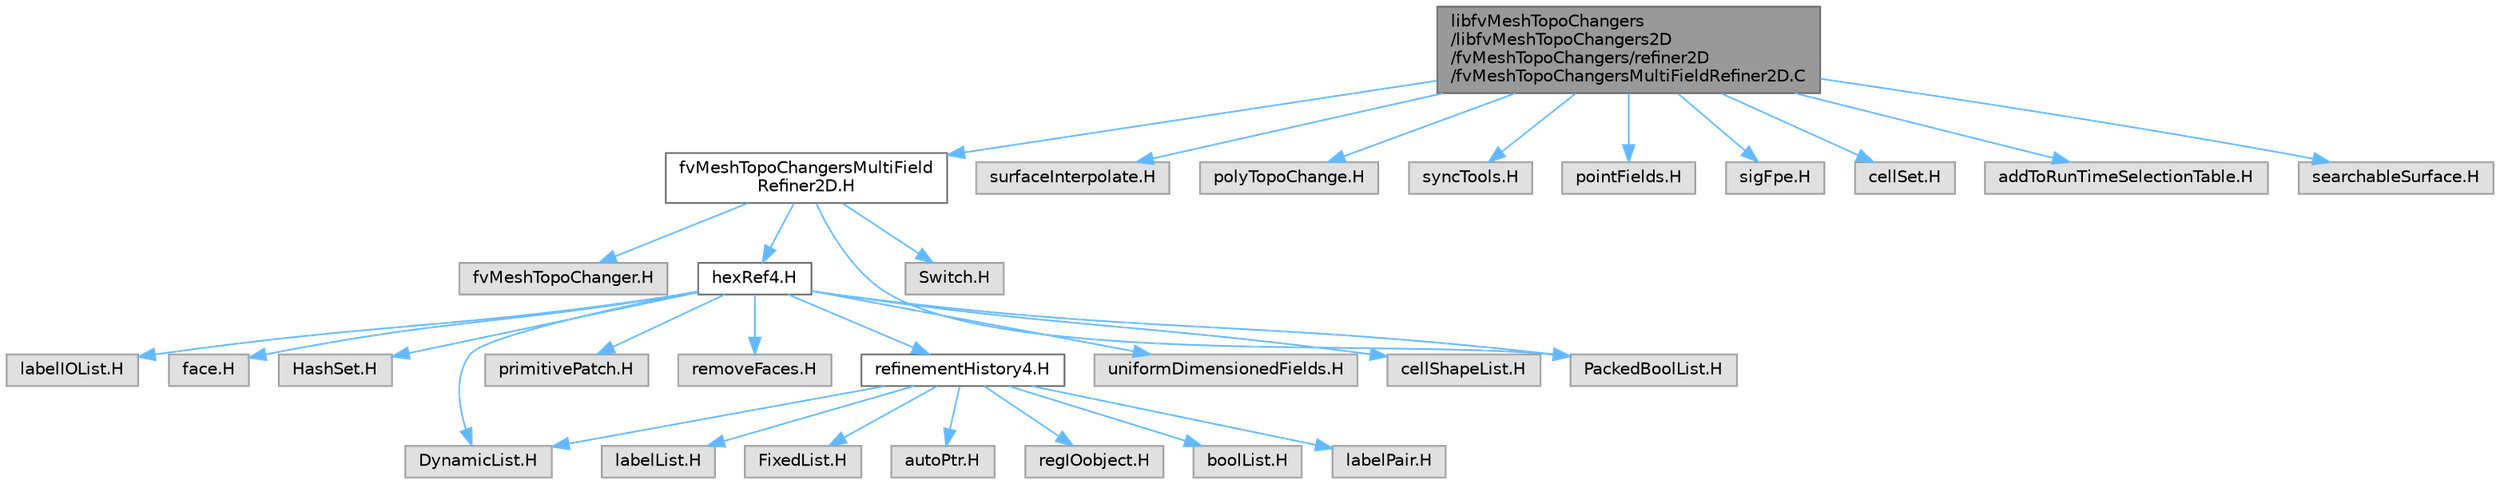 digraph "libfvMeshTopoChangers/libfvMeshTopoChangers2D/fvMeshTopoChangers/refiner2D/fvMeshTopoChangersMultiFieldRefiner2D.C"
{
 // LATEX_PDF_SIZE
  bgcolor="transparent";
  edge [fontname=Helvetica,fontsize=10,labelfontname=Helvetica,labelfontsize=10];
  node [fontname=Helvetica,fontsize=10,shape=box,height=0.2,width=0.4];
  Node1 [id="Node000001",label="libfvMeshTopoChangers\l/libfvMeshTopoChangers2D\l/fvMeshTopoChangers/refiner2D\l/fvMeshTopoChangersMultiFieldRefiner2D.C",height=0.2,width=0.4,color="gray40", fillcolor="grey60", style="filled", fontcolor="black",tooltip=" "];
  Node1 -> Node2 [id="edge1_Node000001_Node000002",color="steelblue1",style="solid",tooltip=" "];
  Node2 [id="Node000002",label="fvMeshTopoChangersMultiField\lRefiner2D.H",height=0.2,width=0.4,color="grey40", fillcolor="white", style="filled",URL="$fvMeshTopoChangersMultiFieldRefiner2D_8H.html",tooltip=" "];
  Node2 -> Node3 [id="edge2_Node000002_Node000003",color="steelblue1",style="solid",tooltip=" "];
  Node3 [id="Node000003",label="fvMeshTopoChanger.H",height=0.2,width=0.4,color="grey60", fillcolor="#E0E0E0", style="filled",tooltip=" "];
  Node2 -> Node4 [id="edge3_Node000002_Node000004",color="steelblue1",style="solid",tooltip=" "];
  Node4 [id="Node000004",label="hexRef4.H",height=0.2,width=0.4,color="grey40", fillcolor="white", style="filled",URL="$hexRef4_8H.html",tooltip=" "];
  Node4 -> Node5 [id="edge4_Node000004_Node000005",color="steelblue1",style="solid",tooltip=" "];
  Node5 [id="Node000005",label="labelIOList.H",height=0.2,width=0.4,color="grey60", fillcolor="#E0E0E0", style="filled",tooltip=" "];
  Node4 -> Node6 [id="edge5_Node000004_Node000006",color="steelblue1",style="solid",tooltip=" "];
  Node6 [id="Node000006",label="face.H",height=0.2,width=0.4,color="grey60", fillcolor="#E0E0E0", style="filled",tooltip=" "];
  Node4 -> Node7 [id="edge6_Node000004_Node000007",color="steelblue1",style="solid",tooltip=" "];
  Node7 [id="Node000007",label="HashSet.H",height=0.2,width=0.4,color="grey60", fillcolor="#E0E0E0", style="filled",tooltip=" "];
  Node4 -> Node8 [id="edge7_Node000004_Node000008",color="steelblue1",style="solid",tooltip=" "];
  Node8 [id="Node000008",label="DynamicList.H",height=0.2,width=0.4,color="grey60", fillcolor="#E0E0E0", style="filled",tooltip=" "];
  Node4 -> Node9 [id="edge8_Node000004_Node000009",color="steelblue1",style="solid",tooltip=" "];
  Node9 [id="Node000009",label="primitivePatch.H",height=0.2,width=0.4,color="grey60", fillcolor="#E0E0E0", style="filled",tooltip=" "];
  Node4 -> Node10 [id="edge9_Node000004_Node000010",color="steelblue1",style="solid",tooltip=" "];
  Node10 [id="Node000010",label="removeFaces.H",height=0.2,width=0.4,color="grey60", fillcolor="#E0E0E0", style="filled",tooltip=" "];
  Node4 -> Node11 [id="edge10_Node000004_Node000011",color="steelblue1",style="solid",tooltip=" "];
  Node11 [id="Node000011",label="refinementHistory4.H",height=0.2,width=0.4,color="grey40", fillcolor="white", style="filled",URL="$refinementHistory4_8H.html",tooltip=" "];
  Node11 -> Node8 [id="edge11_Node000011_Node000008",color="steelblue1",style="solid",tooltip=" "];
  Node11 -> Node12 [id="edge12_Node000011_Node000012",color="steelblue1",style="solid",tooltip=" "];
  Node12 [id="Node000012",label="labelList.H",height=0.2,width=0.4,color="grey60", fillcolor="#E0E0E0", style="filled",tooltip=" "];
  Node11 -> Node13 [id="edge13_Node000011_Node000013",color="steelblue1",style="solid",tooltip=" "];
  Node13 [id="Node000013",label="FixedList.H",height=0.2,width=0.4,color="grey60", fillcolor="#E0E0E0", style="filled",tooltip=" "];
  Node11 -> Node14 [id="edge14_Node000011_Node000014",color="steelblue1",style="solid",tooltip=" "];
  Node14 [id="Node000014",label="autoPtr.H",height=0.2,width=0.4,color="grey60", fillcolor="#E0E0E0", style="filled",tooltip=" "];
  Node11 -> Node15 [id="edge15_Node000011_Node000015",color="steelblue1",style="solid",tooltip=" "];
  Node15 [id="Node000015",label="regIOobject.H",height=0.2,width=0.4,color="grey60", fillcolor="#E0E0E0", style="filled",tooltip=" "];
  Node11 -> Node16 [id="edge16_Node000011_Node000016",color="steelblue1",style="solid",tooltip=" "];
  Node16 [id="Node000016",label="boolList.H",height=0.2,width=0.4,color="grey60", fillcolor="#E0E0E0", style="filled",tooltip=" "];
  Node11 -> Node17 [id="edge17_Node000011_Node000017",color="steelblue1",style="solid",tooltip=" "];
  Node17 [id="Node000017",label="labelPair.H",height=0.2,width=0.4,color="grey60", fillcolor="#E0E0E0", style="filled",tooltip=" "];
  Node4 -> Node18 [id="edge18_Node000004_Node000018",color="steelblue1",style="solid",tooltip=" "];
  Node18 [id="Node000018",label="PackedBoolList.H",height=0.2,width=0.4,color="grey60", fillcolor="#E0E0E0", style="filled",tooltip=" "];
  Node4 -> Node19 [id="edge19_Node000004_Node000019",color="steelblue1",style="solid",tooltip=" "];
  Node19 [id="Node000019",label="uniformDimensionedFields.H",height=0.2,width=0.4,color="grey60", fillcolor="#E0E0E0", style="filled",tooltip=" "];
  Node4 -> Node20 [id="edge20_Node000004_Node000020",color="steelblue1",style="solid",tooltip=" "];
  Node20 [id="Node000020",label="cellShapeList.H",height=0.2,width=0.4,color="grey60", fillcolor="#E0E0E0", style="filled",tooltip=" "];
  Node2 -> Node18 [id="edge21_Node000002_Node000018",color="steelblue1",style="solid",tooltip=" "];
  Node2 -> Node21 [id="edge22_Node000002_Node000021",color="steelblue1",style="solid",tooltip=" "];
  Node21 [id="Node000021",label="Switch.H",height=0.2,width=0.4,color="grey60", fillcolor="#E0E0E0", style="filled",tooltip=" "];
  Node1 -> Node22 [id="edge23_Node000001_Node000022",color="steelblue1",style="solid",tooltip=" "];
  Node22 [id="Node000022",label="surfaceInterpolate.H",height=0.2,width=0.4,color="grey60", fillcolor="#E0E0E0", style="filled",tooltip=" "];
  Node1 -> Node23 [id="edge24_Node000001_Node000023",color="steelblue1",style="solid",tooltip=" "];
  Node23 [id="Node000023",label="polyTopoChange.H",height=0.2,width=0.4,color="grey60", fillcolor="#E0E0E0", style="filled",tooltip=" "];
  Node1 -> Node24 [id="edge25_Node000001_Node000024",color="steelblue1",style="solid",tooltip=" "];
  Node24 [id="Node000024",label="syncTools.H",height=0.2,width=0.4,color="grey60", fillcolor="#E0E0E0", style="filled",tooltip=" "];
  Node1 -> Node25 [id="edge26_Node000001_Node000025",color="steelblue1",style="solid",tooltip=" "];
  Node25 [id="Node000025",label="pointFields.H",height=0.2,width=0.4,color="grey60", fillcolor="#E0E0E0", style="filled",tooltip=" "];
  Node1 -> Node26 [id="edge27_Node000001_Node000026",color="steelblue1",style="solid",tooltip=" "];
  Node26 [id="Node000026",label="sigFpe.H",height=0.2,width=0.4,color="grey60", fillcolor="#E0E0E0", style="filled",tooltip=" "];
  Node1 -> Node27 [id="edge28_Node000001_Node000027",color="steelblue1",style="solid",tooltip=" "];
  Node27 [id="Node000027",label="cellSet.H",height=0.2,width=0.4,color="grey60", fillcolor="#E0E0E0", style="filled",tooltip=" "];
  Node1 -> Node28 [id="edge29_Node000001_Node000028",color="steelblue1",style="solid",tooltip=" "];
  Node28 [id="Node000028",label="addToRunTimeSelectionTable.H",height=0.2,width=0.4,color="grey60", fillcolor="#E0E0E0", style="filled",tooltip=" "];
  Node1 -> Node29 [id="edge30_Node000001_Node000029",color="steelblue1",style="solid",tooltip=" "];
  Node29 [id="Node000029",label="searchableSurface.H",height=0.2,width=0.4,color="grey60", fillcolor="#E0E0E0", style="filled",tooltip=" "];
}
